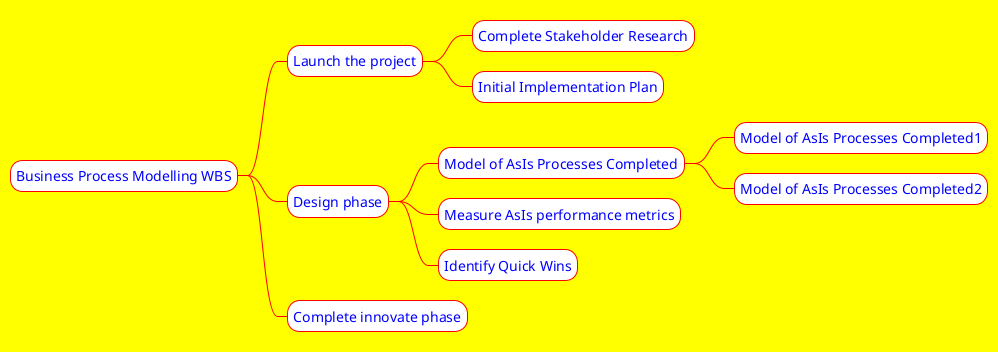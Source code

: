 {
  "sha1": "4qv9w6d0cvvkwej6agutxk48c68bfmz",
  "insertion": {
    "when": "2024-05-30T20:48:20.550Z",
    "user": "plantuml@gmail.com"
  }
}
@startmindmap
<style>
mindmapDiagram, wbsDiagram {
  root {
    BackgroundColor yellow
    FontColor blue
    LineColor red
    LineThickness 1
    Margin 10
    Padding 6
    Shadowing 0.0
  }
  element {
    BackgroundColor white
    LineThickness 1
  }
}
</style>

* Business Process Modelling WBS
** Launch the project
*** Complete Stakeholder Research
*** Initial Implementation Plan
** Design phase
*** Model of AsIs Processes Completed
**** Model of AsIs Processes Completed1
**** Model of AsIs Processes Completed2
*** Measure AsIs performance metrics
*** Identify Quick Wins
** Complete innovate phase
@endmindmap
